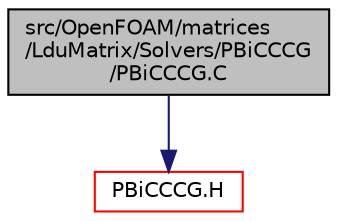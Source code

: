 digraph "src/OpenFOAM/matrices/LduMatrix/Solvers/PBiCCCG/PBiCCCG.C"
{
  bgcolor="transparent";
  edge [fontname="Helvetica",fontsize="10",labelfontname="Helvetica",labelfontsize="10"];
  node [fontname="Helvetica",fontsize="10",shape=record];
  Node1 [label="src/OpenFOAM/matrices\l/LduMatrix/Solvers/PBiCCCG\l/PBiCCCG.C",height=0.2,width=0.4,color="black", fillcolor="grey75", style="filled", fontcolor="black"];
  Node1 -> Node2 [color="midnightblue",fontsize="10",style="solid",fontname="Helvetica"];
  Node2 [label="PBiCCCG.H",height=0.2,width=0.4,color="red",URL="$a08584.html"];
}
